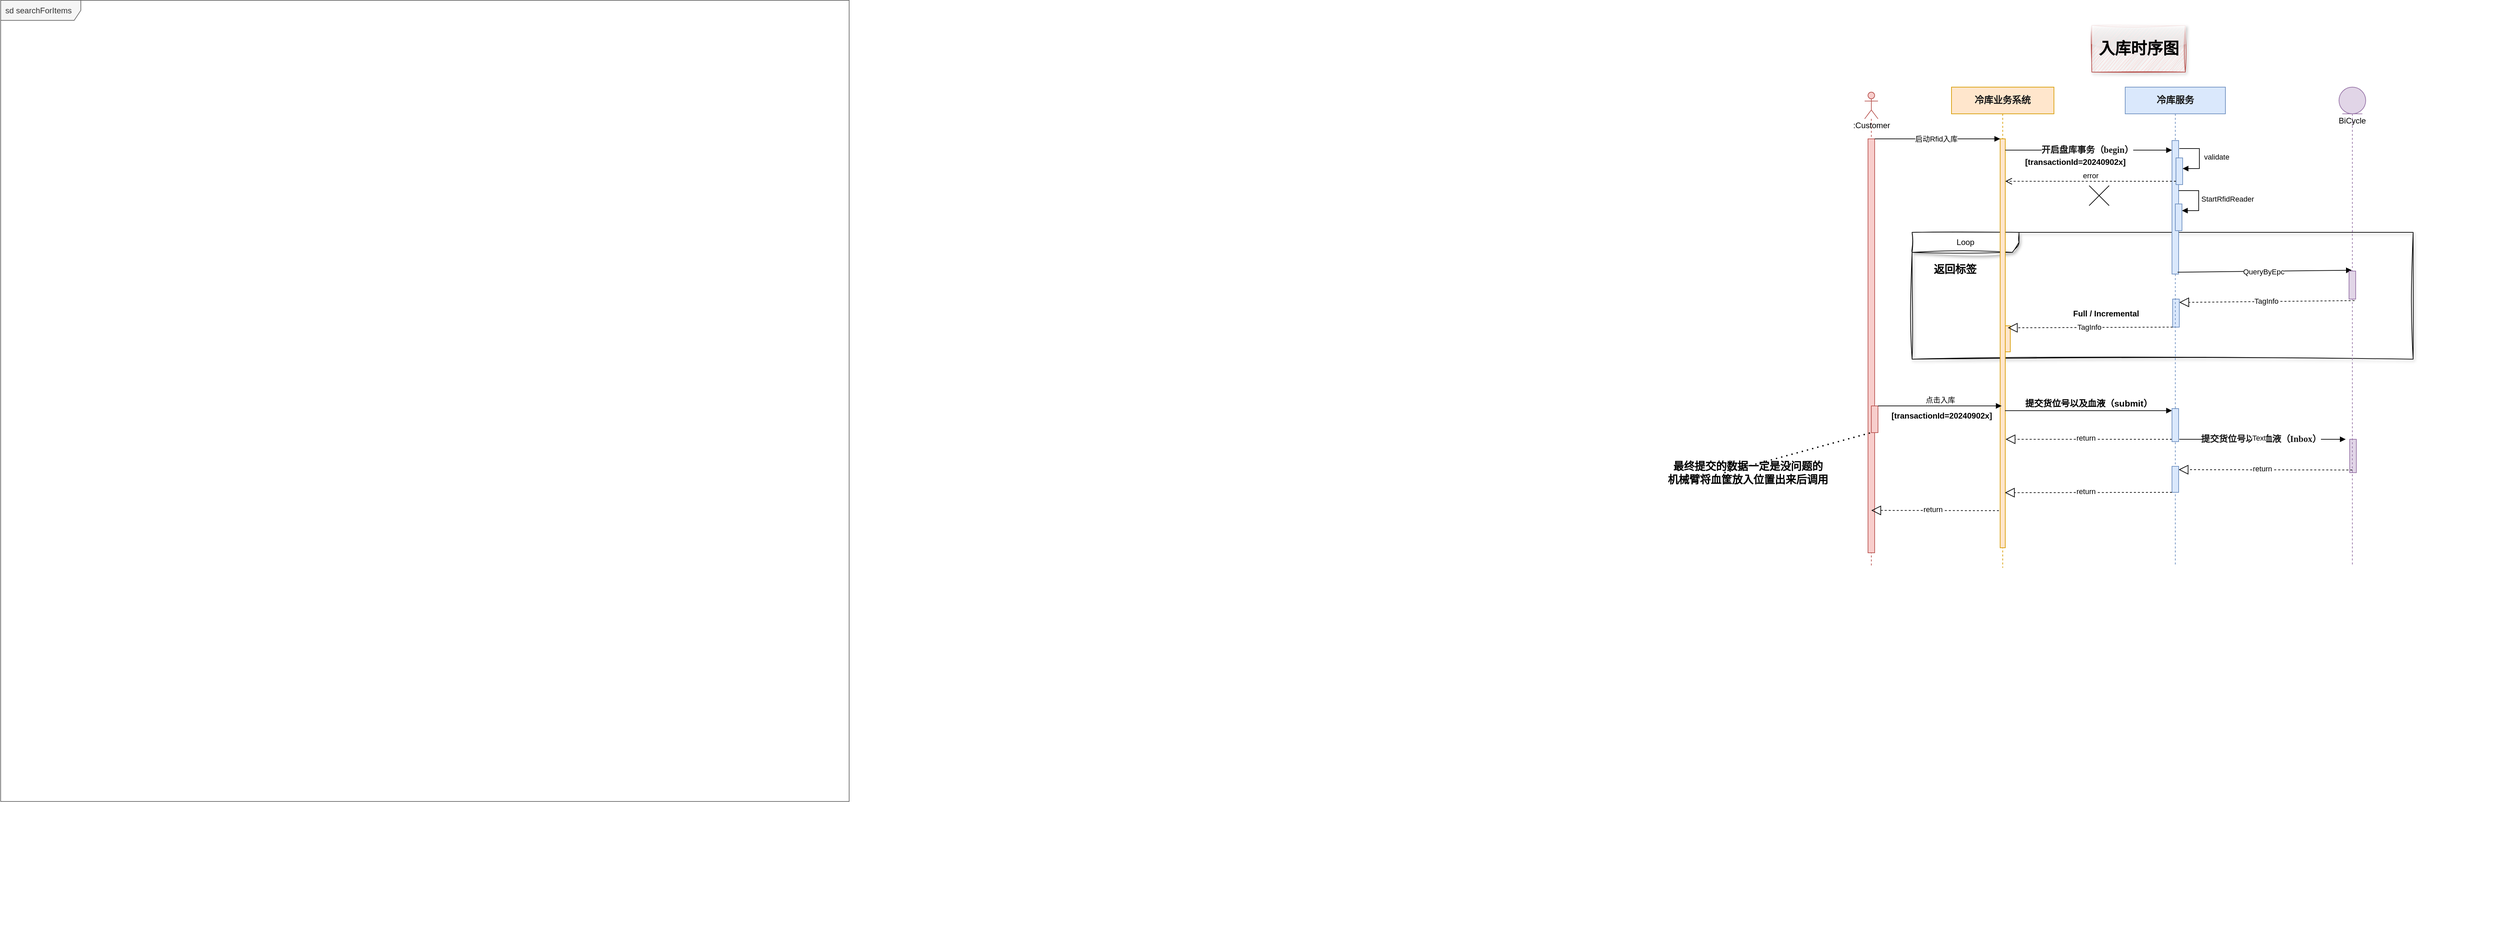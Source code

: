 <mxfile version="24.7.8" pages="2">
  <diagram id="i7KtP-Vs8fw_sYRqWalm" name="入库-提交">
    <mxGraphModel dx="4411" dy="2245" grid="1" gridSize="10" guides="1" tooltips="1" connect="1" arrows="1" fold="1" page="1" pageScale="1" pageWidth="1019" pageHeight="1320" math="0" shadow="0">
      <root>
        <mxCell id="0" />
        <mxCell id="1" parent="0" />
        <mxCell id="JydccJCQ6fTOZagrxZ0v-60" value="Loop" style="shape=umlFrame;whiteSpace=wrap;html=1;pointerEvents=0;recursiveResize=0;container=1;collapsible=0;width=160;shadow=1;sketch=1;curveFitting=1;jiggle=2;" parent="1" vertex="1">
          <mxGeometry x="201" y="290" width="750" height="190" as="geometry" />
        </mxCell>
        <mxCell id="JydccJCQ6fTOZagrxZ0v-61" value="" style="html=1;points=[[0,0,0,0,5],[0,1,0,0,-5],[1,0,0,0,5],[1,1,0,0,-5]];perimeter=orthogonalPerimeter;outlineConnect=0;targetShapes=umlLifeline;portConstraint=eastwest;newEdgeStyle={&quot;curved&quot;:0,&quot;rounded&quot;:0};fillColor=#ffe6cc;strokeColor=#d79b00;" parent="JydccJCQ6fTOZagrxZ0v-60" vertex="1">
          <mxGeometry x="137" y="140" width="10" height="39" as="geometry" />
        </mxCell>
        <mxCell id="JydccJCQ6fTOZagrxZ0v-65" value="" style="html=1;points=[[0,0,0,0,5],[0,1,0,0,-5],[1,0,0,0,5],[1,1,0,0,-5]];perimeter=orthogonalPerimeter;outlineConnect=0;targetShapes=umlLifeline;portConstraint=eastwest;newEdgeStyle={&quot;curved&quot;:0,&quot;rounded&quot;:0};fillColor=#dae8fc;strokeColor=#6c8ebf;" parent="JydccJCQ6fTOZagrxZ0v-60" vertex="1">
          <mxGeometry x="390" y="100" width="10" height="42" as="geometry" />
        </mxCell>
        <mxCell id="HT6MiuLGCi4q6tSzI8XS-2" value="" style="html=1;points=[];perimeter=orthogonalPerimeter;fillColor=#e1d5e7;strokeColor=#9673a6;" vertex="1" parent="JydccJCQ6fTOZagrxZ0v-60">
          <mxGeometry x="655" y="310" width="10" height="50" as="geometry" />
        </mxCell>
        <mxCell id="HT6MiuLGCi4q6tSzI8XS-3" value="" style="html=1;verticalAlign=bottom;endArrow=block;entryX=0;entryY=0.072;rounded=0;entryDx=0;entryDy=0;entryPerimeter=0;" edge="1" parent="JydccJCQ6fTOZagrxZ0v-60">
          <mxGeometry x="1" y="125" relative="1" as="geometry">
            <mxPoint x="400" y="310" as="sourcePoint" />
            <mxPoint x="649" y="310" as="targetPoint" />
            <mxPoint x="125" y="125" as="offset" />
          </mxGeometry>
        </mxCell>
        <mxCell id="HT6MiuLGCi4q6tSzI8XS-4" value="&lt;span style=&quot;color: rgb(25, 25, 25); font-family: &amp;quot;Microsoft YaHei&amp;quot;; font-size: 13.333px;&quot;&gt;&lt;b&gt;提交货位号以及血液（Inbox）&lt;/b&gt;&lt;/span&gt;" style="edgeLabel;html=1;align=center;verticalAlign=middle;resizable=0;points=[];" vertex="1" connectable="0" parent="HT6MiuLGCi4q6tSzI8XS-3">
          <mxGeometry x="-0.022" y="1" relative="1" as="geometry">
            <mxPoint as="offset" />
          </mxGeometry>
        </mxCell>
        <mxCell id="HT6MiuLGCi4q6tSzI8XS-5" value="Text" style="edgeLabel;html=1;align=center;verticalAlign=middle;resizable=0;points=[];" vertex="1" connectable="0" parent="HT6MiuLGCi4q6tSzI8XS-3">
          <mxGeometry x="-0.044" y="2" relative="1" as="geometry">
            <mxPoint as="offset" />
          </mxGeometry>
        </mxCell>
        <mxCell id="HT6MiuLGCi4q6tSzI8XS-7" value="" style="endArrow=block;dashed=1;endFill=0;endSize=12;html=1;rounded=0;entryX=1;entryY=0;entryDx=0;entryDy=5;entryPerimeter=0;" edge="1" parent="JydccJCQ6fTOZagrxZ0v-60" target="HT6MiuLGCi4q6tSzI8XS-6">
          <mxGeometry width="160" relative="1" as="geometry">
            <mxPoint x="659" y="356" as="sourcePoint" />
            <mxPoint x="469" y="352" as="targetPoint" />
          </mxGeometry>
        </mxCell>
        <mxCell id="HT6MiuLGCi4q6tSzI8XS-8" value="Text" style="edgeLabel;html=1;align=center;verticalAlign=middle;resizable=0;points=[];" vertex="1" connectable="0" parent="HT6MiuLGCi4q6tSzI8XS-7">
          <mxGeometry x="0.052" y="-1" relative="1" as="geometry">
            <mxPoint as="offset" />
          </mxGeometry>
        </mxCell>
        <mxCell id="HT6MiuLGCi4q6tSzI8XS-9" value="return" style="edgeLabel;html=1;align=center;verticalAlign=middle;resizable=0;points=[];" vertex="1" connectable="0" parent="HT6MiuLGCi4q6tSzI8XS-7">
          <mxGeometry x="0.037" y="-2" relative="1" as="geometry">
            <mxPoint as="offset" />
          </mxGeometry>
        </mxCell>
        <mxCell id="rYg8_pKWDpieuBRK71my-3" value="&lt;b style=&quot;font-size: 16px;&quot;&gt;返回标签&lt;/b&gt;" style="text;html=1;align=center;verticalAlign=middle;resizable=0;points=[];autosize=1;strokeColor=none;fillColor=none;" vertex="1" parent="JydccJCQ6fTOZagrxZ0v-60">
          <mxGeometry x="19" y="40" width="90" height="30" as="geometry" />
        </mxCell>
        <mxCell id="XppZFFv2hi1EjOijFOD9-2" value=":Customer" style="shape=umlLifeline;participant=umlActor;perimeter=lifelinePerimeter;html=1;container=1;collapsible=0;recursiveResize=0;verticalAlign=top;spacingTop=36;outlineConnect=0;size=40;fillColor=#f8cecc;strokeColor=#b85450;" parent="1" vertex="1">
          <mxGeometry x="130" y="80" width="20" height="710" as="geometry" />
        </mxCell>
        <mxCell id="XppZFFv2hi1EjOijFOD9-3" value="" style="html=1;points=[];perimeter=orthogonalPerimeter;fillColor=#f8cecc;strokeColor=#b85450;" parent="XppZFFv2hi1EjOijFOD9-2" vertex="1">
          <mxGeometry x="5" y="70" width="10" height="620" as="geometry" />
        </mxCell>
        <mxCell id="XppZFFv2hi1EjOijFOD9-11" value="&lt;span style=&quot;font-family:&#39;Microsoft YaHei&#39;; font-size:10.5pt; font-weight:600; color:#191919;&quot;&gt;冷库服务&lt;/span&gt;" style="shape=umlLifeline;perimeter=lifelinePerimeter;whiteSpace=wrap;html=1;container=1;collapsible=0;recursiveResize=0;outlineConnect=0;fillColor=#dae8fc;strokeColor=#6c8ebf;" parent="1" vertex="1">
          <mxGeometry x="520" y="72.5" width="150" height="717.5" as="geometry" />
        </mxCell>
        <mxCell id="XppZFFv2hi1EjOijFOD9-12" value="" style="html=1;points=[];perimeter=orthogonalPerimeter;fillColor=#dae8fc;strokeColor=#6c8ebf;" parent="XppZFFv2hi1EjOijFOD9-11" vertex="1">
          <mxGeometry x="70" y="80" width="10" height="200" as="geometry" />
        </mxCell>
        <mxCell id="JydccJCQ6fTOZagrxZ0v-37" value="" style="group" parent="XppZFFv2hi1EjOijFOD9-11" vertex="1" connectable="0">
          <mxGeometry x="76" y="100" width="35" height="60" as="geometry" />
        </mxCell>
        <mxCell id="JydccJCQ6fTOZagrxZ0v-41" value="" style="group" parent="JydccJCQ6fTOZagrxZ0v-37" vertex="1" connectable="0">
          <mxGeometry y="-8" width="35" height="54" as="geometry" />
        </mxCell>
        <mxCell id="JydccJCQ6fTOZagrxZ0v-35" value="" style="html=1;points=[[0,0,0,0,5],[0,1,0,0,-5],[1,0,0,0,5],[1,1,0,0,-5]];perimeter=orthogonalPerimeter;outlineConnect=0;targetShapes=umlLifeline;portConstraint=eastwest;newEdgeStyle={&quot;curved&quot;:0,&quot;rounded&quot;:0};fillColor=#dae8fc;strokeColor=#6c8ebf;" parent="JydccJCQ6fTOZagrxZ0v-41" vertex="1">
          <mxGeometry y="14" width="10" height="40" as="geometry" />
        </mxCell>
        <mxCell id="JydccJCQ6fTOZagrxZ0v-36" value="&amp;nbsp;&lt;span style=&quot;text-align: center;&quot;&gt;validate&lt;/span&gt;" style="html=1;align=left;spacingLeft=2;endArrow=block;rounded=0;edgeStyle=orthogonalEdgeStyle;curved=0;rounded=0;" parent="JydccJCQ6fTOZagrxZ0v-41" edge="1">
          <mxGeometry relative="1" as="geometry">
            <mxPoint x="5" as="sourcePoint" />
            <Array as="points">
              <mxPoint x="35" y="30" />
            </Array>
            <mxPoint x="10" y="30" as="targetPoint" />
          </mxGeometry>
        </mxCell>
        <mxCell id="JydccJCQ6fTOZagrxZ0v-40" value="" style="group" parent="XppZFFv2hi1EjOijFOD9-11" vertex="1" connectable="0">
          <mxGeometry x="75" y="155" width="35" height="60" as="geometry" />
        </mxCell>
        <mxCell id="JydccJCQ6fTOZagrxZ0v-38" value="" style="html=1;points=[[0,0,0,0,5],[0,1,0,0,-5],[1,0,0,0,5],[1,1,0,0,-5]];perimeter=orthogonalPerimeter;outlineConnect=0;targetShapes=umlLifeline;portConstraint=eastwest;newEdgeStyle={&quot;curved&quot;:0,&quot;rounded&quot;:0};fillColor=#dae8fc;strokeColor=#6c8ebf;" parent="JydccJCQ6fTOZagrxZ0v-40" vertex="1">
          <mxGeometry y="20" width="10" height="40" as="geometry" />
        </mxCell>
        <mxCell id="JydccJCQ6fTOZagrxZ0v-39" value="StartRfidReader" style="html=1;align=left;spacingLeft=2;endArrow=block;rounded=0;edgeStyle=orthogonalEdgeStyle;curved=0;rounded=0;" parent="JydccJCQ6fTOZagrxZ0v-40" target="JydccJCQ6fTOZagrxZ0v-38" edge="1">
          <mxGeometry relative="1" as="geometry">
            <mxPoint x="5" as="sourcePoint" />
            <Array as="points">
              <mxPoint x="35" y="30" />
            </Array>
          </mxGeometry>
        </mxCell>
        <mxCell id="XppZFFv2hi1EjOijFOD9-13" value="BiCycle" style="shape=umlLifeline;participant=umlEntity;perimeter=lifelinePerimeter;whiteSpace=wrap;html=1;container=1;collapsible=0;recursiveResize=0;verticalAlign=top;spacingTop=36;outlineConnect=0;fillColor=#e1d5e7;strokeColor=#9673a6;" parent="1" vertex="1">
          <mxGeometry x="840" y="72.5" width="40" height="717.5" as="geometry" />
        </mxCell>
        <mxCell id="JydccJCQ6fTOZagrxZ0v-52" value="" style="group" parent="1" vertex="1" connectable="0">
          <mxGeometry x="260" y="72.5" width="820" height="1290" as="geometry" />
        </mxCell>
        <mxCell id="XppZFFv2hi1EjOijFOD9-4" value="&lt;span style=&quot;font-family:&#39;Microsoft YaHei&#39;; font-size:10.5pt; font-weight:600; color:#191919;&quot;&gt;冷库业务系统&lt;/span&gt;" style="shape=umlLifeline;perimeter=lifelinePerimeter;whiteSpace=wrap;html=1;container=1;collapsible=0;recursiveResize=0;outlineConnect=0;fillColor=#ffe6cc;strokeColor=#d79b00;" parent="JydccJCQ6fTOZagrxZ0v-52" vertex="1">
          <mxGeometry width="153.33" height="720" as="geometry" />
        </mxCell>
        <mxCell id="XppZFFv2hi1EjOijFOD9-5" value="" style="html=1;points=[];perimeter=orthogonalPerimeter;fillColor=#ffe6cc;strokeColor=#d79b00;" parent="XppZFFv2hi1EjOijFOD9-4" vertex="1">
          <mxGeometry x="72.83" y="77.5" width="7.67" height="612.5" as="geometry" />
        </mxCell>
        <mxCell id="XppZFFv2hi1EjOijFOD9-10" value="" style="html=1;verticalAlign=bottom;endArrow=block;entryX=0;entryY=0;rounded=0;" parent="JydccJCQ6fTOZagrxZ0v-52" source="XppZFFv2hi1EjOijFOD9-3" target="XppZFFv2hi1EjOijFOD9-5" edge="1">
          <mxGeometry x="1" y="125" relative="1" as="geometry">
            <mxPoint x="-11.5" y="97.5" as="sourcePoint" />
            <mxPoint x="125" y="125" as="offset" />
          </mxGeometry>
        </mxCell>
        <mxCell id="JydccJCQ6fTOZagrxZ0v-8" value="启动Rfid入库" style="edgeLabel;html=1;align=center;verticalAlign=middle;resizable=0;points=[];" parent="XppZFFv2hi1EjOijFOD9-10" vertex="1" connectable="0">
          <mxGeometry x="-0.02" relative="1" as="geometry">
            <mxPoint as="offset" />
          </mxGeometry>
        </mxCell>
        <mxCell id="XppZFFv2hi1EjOijFOD9-22" value="&lt;b&gt;[transactionId=20240902x]&lt;/b&gt;" style="text;html=1;align=center;verticalAlign=middle;resizable=0;points=[];autosize=1;strokeColor=none;fillColor=none;" parent="JydccJCQ6fTOZagrxZ0v-52" vertex="1">
          <mxGeometry x="99.667" y="97.5" width="170" height="30" as="geometry" />
        </mxCell>
        <mxCell id="JydccJCQ6fTOZagrxZ0v-72" value="" style="endArrow=block;dashed=1;endFill=0;endSize=12;html=1;rounded=0;" parent="JydccJCQ6fTOZagrxZ0v-52" source="JydccJCQ6fTOZagrxZ0v-65" edge="1">
          <mxGeometry width="160" relative="1" as="geometry">
            <mxPoint x="242.65" y="357.5" as="sourcePoint" />
            <mxPoint x="84.333" y="360.5" as="targetPoint" />
          </mxGeometry>
        </mxCell>
        <mxCell id="JydccJCQ6fTOZagrxZ0v-73" value="Text" style="edgeLabel;html=1;align=center;verticalAlign=middle;resizable=0;points=[];" parent="JydccJCQ6fTOZagrxZ0v-72" vertex="1" connectable="0">
          <mxGeometry x="0.013" y="1" relative="1" as="geometry">
            <mxPoint as="offset" />
          </mxGeometry>
        </mxCell>
        <mxCell id="JydccJCQ6fTOZagrxZ0v-74" value="TagInfo" style="edgeLabel;html=1;align=center;verticalAlign=middle;resizable=0;points=[];" parent="JydccJCQ6fTOZagrxZ0v-72" vertex="1" connectable="0">
          <mxGeometry x="0.013" y="-1" relative="1" as="geometry">
            <mxPoint as="offset" />
          </mxGeometry>
        </mxCell>
        <mxCell id="JydccJCQ6fTOZagrxZ0v-99" value="" style="html=1;points=[[0,0,0,0,5],[0,1,0,0,-5],[1,0,0,0,5],[1,1,0,0,-5]];perimeter=orthogonalPerimeter;outlineConnect=0;targetShapes=umlLifeline;portConstraint=eastwest;newEdgeStyle={&quot;curved&quot;:0,&quot;rounded&quot;:0};fillColor=#f8cecc;strokeColor=#b85450;" parent="JydccJCQ6fTOZagrxZ0v-52" vertex="1">
          <mxGeometry x="-120" y="477.5" width="10" height="40" as="geometry" />
        </mxCell>
        <mxCell id="JydccJCQ6fTOZagrxZ0v-105" value="" style="endArrow=block;dashed=1;endFill=0;endSize=12;html=1;rounded=0;entryX=1;entryY=0.619;entryDx=0;entryDy=0;entryPerimeter=0;" parent="JydccJCQ6fTOZagrxZ0v-52" edge="1">
          <mxGeometry width="160" relative="1" as="geometry">
            <mxPoint x="330" y="527.5" as="sourcePoint" />
            <mxPoint x="81" y="527.5" as="targetPoint" />
          </mxGeometry>
        </mxCell>
        <mxCell id="JydccJCQ6fTOZagrxZ0v-106" value="Text" style="edgeLabel;html=1;align=center;verticalAlign=middle;resizable=0;points=[];" parent="JydccJCQ6fTOZagrxZ0v-105" vertex="1" connectable="0">
          <mxGeometry x="0.052" y="-1" relative="1" as="geometry">
            <mxPoint as="offset" />
          </mxGeometry>
        </mxCell>
        <mxCell id="JydccJCQ6fTOZagrxZ0v-107" value="return" style="edgeLabel;html=1;align=center;verticalAlign=middle;resizable=0;points=[];" parent="JydccJCQ6fTOZagrxZ0v-105" vertex="1" connectable="0">
          <mxGeometry x="0.037" y="-2" relative="1" as="geometry">
            <mxPoint as="offset" />
          </mxGeometry>
        </mxCell>
        <mxCell id="JydccJCQ6fTOZagrxZ0v-100" value="点击入库" style="html=1;verticalAlign=bottom;endArrow=block;curved=0;rounded=0;entryX=0.333;entryY=0.551;entryDx=0;entryDy=0;entryPerimeter=0;" parent="JydccJCQ6fTOZagrxZ0v-52" edge="1">
          <mxGeometry width="80" relative="1" as="geometry">
            <mxPoint x="-110" y="477.5" as="sourcePoint" />
            <mxPoint x="75" y="477.5" as="targetPoint" />
          </mxGeometry>
        </mxCell>
        <mxCell id="JydccJCQ6fTOZagrxZ0v-104" value="&lt;b&gt;&lt;font style=&quot;font-size: 13.333px;&quot;&gt;提交货位号以及血液（submit）&lt;/font&gt;&lt;/b&gt;" style="html=1;verticalAlign=bottom;endArrow=block;curved=0;rounded=0;" parent="JydccJCQ6fTOZagrxZ0v-52" target="JydccJCQ6fTOZagrxZ0v-102" edge="1">
          <mxGeometry width="80" relative="1" as="geometry">
            <mxPoint x="80" y="484.58" as="sourcePoint" />
            <mxPoint x="265" y="484.58" as="targetPoint" />
          </mxGeometry>
        </mxCell>
        <mxCell id="JydccJCQ6fTOZagrxZ0v-102" value="" style="html=1;points=[[0,0,0,0,5],[0,1,0,0,-5],[1,0,0,0,5],[1,1,0,0,-5]];perimeter=orthogonalPerimeter;outlineConnect=0;targetShapes=umlLifeline;portConstraint=eastwest;newEdgeStyle={&quot;curved&quot;:0,&quot;rounded&quot;:0};fillColor=#dae8fc;strokeColor=#6c8ebf;" parent="JydccJCQ6fTOZagrxZ0v-52" vertex="1">
          <mxGeometry x="330" y="481.5" width="10" height="49.5" as="geometry" />
        </mxCell>
        <mxCell id="HT6MiuLGCi4q6tSzI8XS-6" value="" style="html=1;points=[[0,0,0,0,5],[0,1,0,0,-5],[1,0,0,0,5],[1,1,0,0,-5]];perimeter=orthogonalPerimeter;outlineConnect=0;targetShapes=umlLifeline;portConstraint=eastwest;newEdgeStyle={&quot;curved&quot;:0,&quot;rounded&quot;:0};fillColor=#dae8fc;strokeColor=#6c8ebf;" vertex="1" parent="JydccJCQ6fTOZagrxZ0v-52">
          <mxGeometry x="330" y="568" width="10" height="39" as="geometry" />
        </mxCell>
        <mxCell id="HT6MiuLGCi4q6tSzI8XS-10" value="" style="endArrow=block;dashed=1;endFill=0;endSize=12;html=1;rounded=0;" edge="1" parent="JydccJCQ6fTOZagrxZ0v-52">
          <mxGeometry width="160" relative="1" as="geometry">
            <mxPoint x="330" y="607" as="sourcePoint" />
            <mxPoint x="80" y="607.5" as="targetPoint" />
          </mxGeometry>
        </mxCell>
        <mxCell id="HT6MiuLGCi4q6tSzI8XS-11" value="Text" style="edgeLabel;html=1;align=center;verticalAlign=middle;resizable=0;points=[];" vertex="1" connectable="0" parent="HT6MiuLGCi4q6tSzI8XS-10">
          <mxGeometry x="0.052" y="-1" relative="1" as="geometry">
            <mxPoint as="offset" />
          </mxGeometry>
        </mxCell>
        <mxCell id="HT6MiuLGCi4q6tSzI8XS-12" value="return" style="edgeLabel;html=1;align=center;verticalAlign=middle;resizable=0;points=[];" vertex="1" connectable="0" parent="HT6MiuLGCi4q6tSzI8XS-10">
          <mxGeometry x="0.037" y="-2" relative="1" as="geometry">
            <mxPoint as="offset" />
          </mxGeometry>
        </mxCell>
        <mxCell id="JydccJCQ6fTOZagrxZ0v-115" value="&lt;h1&gt;&lt;b&gt;入库时序图&lt;/b&gt;&lt;/h1&gt;" style="text;html=1;align=center;verticalAlign=middle;resizable=0;points=[];autosize=1;fillColor=#f8cecc;strokeColor=#b85450;gradientColor=none;rounded=0;glass=1;sketch=1;curveFitting=1;jiggle=2;shadow=1;" parent="JydccJCQ6fTOZagrxZ0v-52" vertex="1">
          <mxGeometry x="210" y="-92.5" width="140" height="70" as="geometry" />
        </mxCell>
        <mxCell id="ppZE_xoksTWEemSVoQRX-1" value="&lt;b&gt;[transactionId=20240902x]&lt;/b&gt;" style="text;html=1;align=center;verticalAlign=middle;resizable=0;points=[];autosize=1;strokeColor=none;fillColor=none;" vertex="1" parent="JydccJCQ6fTOZagrxZ0v-52">
          <mxGeometry x="-100.003" y="477.5" width="170" height="30" as="geometry" />
        </mxCell>
        <mxCell id="JydccJCQ6fTOZagrxZ0v-57" value="" style="shape=umlDestroy;html=1;" parent="1" vertex="1">
          <mxGeometry x="466" y="220" width="30" height="30" as="geometry" />
        </mxCell>
        <mxCell id="JydccJCQ6fTOZagrxZ0v-12" value="" style="html=1;verticalAlign=bottom;endArrow=block;entryX=0;entryY=0.072;rounded=0;entryDx=0;entryDy=0;entryPerimeter=0;" parent="1" source="XppZFFv2hi1EjOijFOD9-5" target="XppZFFv2hi1EjOijFOD9-12" edge="1">
          <mxGeometry x="1" y="125" relative="1" as="geometry">
            <mxPoint x="320" y="180" as="sourcePoint" />
            <mxPoint x="490" y="180" as="targetPoint" />
            <mxPoint x="125" y="125" as="offset" />
          </mxGeometry>
        </mxCell>
        <mxCell id="JydccJCQ6fTOZagrxZ0v-42" value="&lt;span style=&quot;color: rgb(25, 25, 25); font-family: &amp;quot;Microsoft YaHei&amp;quot;; font-size: 13.333px;&quot;&gt;&lt;b&gt;开启盘库事务（begin）&lt;/b&gt;&lt;/span&gt;" style="edgeLabel;html=1;align=center;verticalAlign=middle;resizable=0;points=[];" parent="JydccJCQ6fTOZagrxZ0v-12" vertex="1" connectable="0">
          <mxGeometry x="-0.022" y="1" relative="1" as="geometry">
            <mxPoint as="offset" />
          </mxGeometry>
        </mxCell>
        <mxCell id="JydccJCQ6fTOZagrxZ0v-32" value="error" style="html=1;verticalAlign=bottom;endArrow=open;dashed=1;endSize=8;curved=0;rounded=0;exitX=0;exitY=1;exitDx=0;exitDy=-5;exitPerimeter=0;" parent="1" source="JydccJCQ6fTOZagrxZ0v-35" target="XppZFFv2hi1EjOijFOD9-5" edge="1">
          <mxGeometry relative="1" as="geometry">
            <mxPoint x="550.0" y="229.998" as="sourcePoint" />
            <mxPoint x="320" y="216" as="targetPoint" />
          </mxGeometry>
        </mxCell>
        <mxCell id="JydccJCQ6fTOZagrxZ0v-63" value="" style="html=1;verticalAlign=bottom;endArrow=block;entryX=0.417;entryY=-0.029;rounded=0;exitX=0.833;exitY=0.986;exitDx=0;exitDy=0;exitPerimeter=0;entryDx=0;entryDy=0;entryPerimeter=0;" parent="1" source="XppZFFv2hi1EjOijFOD9-12" target="XppZFFv2hi1EjOijFOD9-14" edge="1">
          <mxGeometry x="1" y="125" relative="1" as="geometry">
            <mxPoint x="620" y="350" as="sourcePoint" />
            <mxPoint x="830" y="350" as="targetPoint" />
            <mxPoint x="125" y="125" as="offset" />
          </mxGeometry>
        </mxCell>
        <mxCell id="JydccJCQ6fTOZagrxZ0v-64" value="QueryByEpc" style="edgeLabel;html=1;align=center;verticalAlign=middle;resizable=0;points=[];" parent="JydccJCQ6fTOZagrxZ0v-63" vertex="1" connectable="0">
          <mxGeometry x="-0.02" relative="1" as="geometry">
            <mxPoint as="offset" />
          </mxGeometry>
        </mxCell>
        <mxCell id="JydccJCQ6fTOZagrxZ0v-75" value="Full /&amp;nbsp;Incremental" style="text;html=1;align=center;verticalAlign=middle;resizable=0;points=[];autosize=1;strokeColor=none;fillColor=none;fontStyle=1" parent="1" vertex="1">
          <mxGeometry x="431" y="397" width="120" height="30" as="geometry" />
        </mxCell>
        <mxCell id="XppZFFv2hi1EjOijFOD9-14" value="" style="html=1;points=[];perimeter=orthogonalPerimeter;fillColor=#e1d5e7;strokeColor=#9673a6;" parent="1" vertex="1">
          <mxGeometry x="855" y="348" width="10" height="42" as="geometry" />
        </mxCell>
        <mxCell id="JydccJCQ6fTOZagrxZ0v-68" value="" style="endArrow=block;dashed=1;endFill=0;endSize=12;html=1;rounded=0;exitX=0.833;exitY=1.054;exitDx=0;exitDy=0;exitPerimeter=0;entryX=1;entryY=0;entryDx=0;entryDy=5;entryPerimeter=0;" parent="1" source="XppZFFv2hi1EjOijFOD9-14" target="JydccJCQ6fTOZagrxZ0v-65" edge="1">
          <mxGeometry width="160" relative="1" as="geometry">
            <mxPoint x="651" y="410" as="sourcePoint" />
            <mxPoint x="811" y="410" as="targetPoint" />
          </mxGeometry>
        </mxCell>
        <mxCell id="JydccJCQ6fTOZagrxZ0v-69" value="Text" style="edgeLabel;html=1;align=center;verticalAlign=middle;resizable=0;points=[];" parent="JydccJCQ6fTOZagrxZ0v-68" vertex="1" connectable="0">
          <mxGeometry x="0.013" y="1" relative="1" as="geometry">
            <mxPoint as="offset" />
          </mxGeometry>
        </mxCell>
        <mxCell id="JydccJCQ6fTOZagrxZ0v-71" value="TagInfo" style="edgeLabel;html=1;align=center;verticalAlign=middle;resizable=0;points=[];" parent="JydccJCQ6fTOZagrxZ0v-68" vertex="1" connectable="0">
          <mxGeometry x="0.013" y="-1" relative="1" as="geometry">
            <mxPoint as="offset" />
          </mxGeometry>
        </mxCell>
        <mxCell id="JydccJCQ6fTOZagrxZ0v-112" value="" style="endArrow=block;dashed=1;endFill=0;endSize=12;html=1;rounded=0;exitX=-0.239;exitY=0.629;exitDx=0;exitDy=0;exitPerimeter=0;" parent="1" edge="1">
          <mxGeometry width="160" relative="1" as="geometry">
            <mxPoint x="330.997" y="706.932" as="sourcePoint" />
            <mxPoint x="140" y="706.5" as="targetPoint" />
          </mxGeometry>
        </mxCell>
        <mxCell id="JydccJCQ6fTOZagrxZ0v-113" value="Text" style="edgeLabel;html=1;align=center;verticalAlign=middle;resizable=0;points=[];" parent="JydccJCQ6fTOZagrxZ0v-112" vertex="1" connectable="0">
          <mxGeometry x="0.052" y="-1" relative="1" as="geometry">
            <mxPoint as="offset" />
          </mxGeometry>
        </mxCell>
        <mxCell id="JydccJCQ6fTOZagrxZ0v-114" value="return" style="edgeLabel;html=1;align=center;verticalAlign=middle;resizable=0;points=[];" parent="JydccJCQ6fTOZagrxZ0v-112" vertex="1" connectable="0">
          <mxGeometry x="0.037" y="-2" relative="1" as="geometry">
            <mxPoint as="offset" />
          </mxGeometry>
        </mxCell>
        <mxCell id="rYg8_pKWDpieuBRK71my-6" value="" style="endArrow=none;dashed=1;html=1;dashPattern=1 3;strokeWidth=2;rounded=0;" edge="1" parent="1" target="JydccJCQ6fTOZagrxZ0v-99">
          <mxGeometry width="50" height="50" relative="1" as="geometry">
            <mxPoint x="-80" y="650" as="sourcePoint" />
            <mxPoint x="-30" y="600" as="targetPoint" />
          </mxGeometry>
        </mxCell>
        <mxCell id="rYg8_pKWDpieuBRK71my-7" value="&lt;span style=&quot;font-size: 16px;&quot;&gt;&lt;b&gt;最终提交的数据一定是没问题的&lt;br&gt;机械臂将血筐放入位置出来后调用&lt;/b&gt;&lt;/span&gt;" style="text;html=1;align=center;verticalAlign=middle;resizable=0;points=[];autosize=1;strokeColor=none;fillColor=none;" vertex="1" parent="1">
          <mxGeometry x="-175" y="625" width="260" height="50" as="geometry" />
        </mxCell>
        <mxCell id="XppZFFv2hi1EjOijFOD9-25" value="sd searchForItems" style="shape=umlFrame;whiteSpace=wrap;html=1;width=120;height=30;boundedLbl=1;verticalAlign=middle;align=left;spacingLeft=5;fillColor=#f5f5f5;fontColor=#333333;strokeColor=#666666;" parent="1" vertex="1">
          <mxGeometry x="-2660" y="-57.5" width="1270" height="1200" as="geometry" />
        </mxCell>
      </root>
    </mxGraphModel>
  </diagram>
  <diagram id="bzOw4yuVbTgT4_CGPan6" name="入库-重新扫描">
    <mxGraphModel dx="3835" dy="2094" grid="1" gridSize="10" guides="1" tooltips="1" connect="1" arrows="1" fold="1" page="1" pageScale="1" pageWidth="827" pageHeight="1169" math="0" shadow="0">
      <root>
        <mxCell id="0" />
        <mxCell id="1" parent="0" />
        <mxCell id="F7vfhrbOquVaVjIP4Q21-1" value="Loop" style="shape=umlFrame;whiteSpace=wrap;html=1;pointerEvents=0;recursiveResize=0;container=1;collapsible=0;width=160;shadow=1;sketch=1;curveFitting=1;jiggle=2;" vertex="1" parent="1">
          <mxGeometry x="201" y="290" width="750" height="200" as="geometry" />
        </mxCell>
        <mxCell id="F7vfhrbOquVaVjIP4Q21-2" value="" style="html=1;points=[[0,0,0,0,5],[0,1,0,0,-5],[1,0,0,0,5],[1,1,0,0,-5]];perimeter=orthogonalPerimeter;outlineConnect=0;targetShapes=umlLifeline;portConstraint=eastwest;newEdgeStyle={&quot;curved&quot;:0,&quot;rounded&quot;:0};fillColor=#ffe6cc;strokeColor=#d79b00;" vertex="1" parent="F7vfhrbOquVaVjIP4Q21-1">
          <mxGeometry x="137" y="140" width="10" height="39" as="geometry" />
        </mxCell>
        <mxCell id="F7vfhrbOquVaVjIP4Q21-3" value="" style="html=1;points=[[0,0,0,0,5],[0,1,0,0,-5],[1,0,0,0,5],[1,1,0,0,-5]];perimeter=orthogonalPerimeter;outlineConnect=0;targetShapes=umlLifeline;portConstraint=eastwest;newEdgeStyle={&quot;curved&quot;:0,&quot;rounded&quot;:0};fillColor=#dae8fc;strokeColor=#6c8ebf;" vertex="1" parent="F7vfhrbOquVaVjIP4Q21-1">
          <mxGeometry x="390" y="100" width="10" height="42" as="geometry" />
        </mxCell>
        <mxCell id="F7vfhrbOquVaVjIP4Q21-24" value="&lt;b style=&quot;font-size: 16px;&quot;&gt;返回标签&lt;/b&gt;" style="text;html=1;align=center;verticalAlign=middle;resizable=0;points=[];autosize=1;strokeColor=none;fillColor=none;" vertex="1" parent="F7vfhrbOquVaVjIP4Q21-1">
          <mxGeometry x="19" y="40" width="90" height="30" as="geometry" />
        </mxCell>
        <mxCell id="F7vfhrbOquVaVjIP4Q21-27" value=":Customer" style="shape=umlLifeline;participant=umlActor;perimeter=lifelinePerimeter;html=1;container=1;collapsible=0;recursiveResize=0;verticalAlign=top;spacingTop=36;outlineConnect=0;size=40;fillColor=#f8cecc;strokeColor=#b85450;" vertex="1" parent="1">
          <mxGeometry x="130" y="80" width="20" height="640" as="geometry" />
        </mxCell>
        <mxCell id="F7vfhrbOquVaVjIP4Q21-28" value="" style="html=1;points=[];perimeter=orthogonalPerimeter;fillColor=#f8cecc;strokeColor=#b85450;" vertex="1" parent="F7vfhrbOquVaVjIP4Q21-27">
          <mxGeometry x="5" y="70" width="10" height="550" as="geometry" />
        </mxCell>
        <mxCell id="F7vfhrbOquVaVjIP4Q21-29" value="" style="endArrow=block;endFill=1;html=1;edgeStyle=orthogonalEdgeStyle;align=left;verticalAlign=top;rounded=0;entryX=-0.067;entryY=0.008;entryDx=0;entryDy=0;entryPerimeter=0;" edge="1" parent="F7vfhrbOquVaVjIP4Q21-27" target="F7vfhrbOquVaVjIP4Q21-28">
          <mxGeometry x="-1" relative="1" as="geometry">
            <mxPoint x="4" y="590" as="sourcePoint" />
            <mxPoint x="-210" y="100" as="targetPoint" />
            <Array as="points">
              <mxPoint x="4" y="580" />
              <mxPoint x="-80" y="580" />
              <mxPoint x="-80" y="80" />
              <mxPoint x="4" y="80" />
            </Array>
          </mxGeometry>
        </mxCell>
        <mxCell id="F7vfhrbOquVaVjIP4Q21-30" value="重新开始" style="edgeLabel;html=1;align=center;verticalAlign=middle;resizable=0;points=[];" vertex="1" connectable="0" parent="F7vfhrbOquVaVjIP4Q21-29">
          <mxGeometry x="0.051" y="2" relative="1" as="geometry">
            <mxPoint as="offset" />
          </mxGeometry>
        </mxCell>
        <mxCell id="F7vfhrbOquVaVjIP4Q21-31" value="&lt;span style=&quot;font-family:&#39;Microsoft YaHei&#39;; font-size:10.5pt; font-weight:600; color:#191919;&quot;&gt;冷库服务&lt;/span&gt;" style="shape=umlLifeline;perimeter=lifelinePerimeter;whiteSpace=wrap;html=1;container=1;collapsible=0;recursiveResize=0;outlineConnect=0;fillColor=#dae8fc;strokeColor=#6c8ebf;" vertex="1" parent="1">
          <mxGeometry x="520" y="72.5" width="150" height="637.5" as="geometry" />
        </mxCell>
        <mxCell id="F7vfhrbOquVaVjIP4Q21-32" value="" style="html=1;points=[];perimeter=orthogonalPerimeter;fillColor=#dae8fc;strokeColor=#6c8ebf;" vertex="1" parent="F7vfhrbOquVaVjIP4Q21-31">
          <mxGeometry x="70" y="80" width="10" height="200" as="geometry" />
        </mxCell>
        <mxCell id="F7vfhrbOquVaVjIP4Q21-33" value="" style="group" vertex="1" connectable="0" parent="F7vfhrbOquVaVjIP4Q21-31">
          <mxGeometry x="76" y="100" width="35" height="60" as="geometry" />
        </mxCell>
        <mxCell id="F7vfhrbOquVaVjIP4Q21-34" value="" style="group" vertex="1" connectable="0" parent="F7vfhrbOquVaVjIP4Q21-33">
          <mxGeometry y="-8" width="35" height="54" as="geometry" />
        </mxCell>
        <mxCell id="F7vfhrbOquVaVjIP4Q21-35" value="" style="html=1;points=[[0,0,0,0,5],[0,1,0,0,-5],[1,0,0,0,5],[1,1,0,0,-5]];perimeter=orthogonalPerimeter;outlineConnect=0;targetShapes=umlLifeline;portConstraint=eastwest;newEdgeStyle={&quot;curved&quot;:0,&quot;rounded&quot;:0};fillColor=#dae8fc;strokeColor=#6c8ebf;" vertex="1" parent="F7vfhrbOquVaVjIP4Q21-34">
          <mxGeometry y="14" width="10" height="40" as="geometry" />
        </mxCell>
        <mxCell id="F7vfhrbOquVaVjIP4Q21-36" value="&amp;nbsp;&lt;span style=&quot;text-align: center;&quot;&gt;validate&lt;/span&gt;" style="html=1;align=left;spacingLeft=2;endArrow=block;rounded=0;edgeStyle=orthogonalEdgeStyle;curved=0;rounded=0;" edge="1" parent="F7vfhrbOquVaVjIP4Q21-34">
          <mxGeometry relative="1" as="geometry">
            <mxPoint x="5" as="sourcePoint" />
            <Array as="points">
              <mxPoint x="35" y="30" />
            </Array>
            <mxPoint x="10" y="30" as="targetPoint" />
          </mxGeometry>
        </mxCell>
        <mxCell id="F7vfhrbOquVaVjIP4Q21-37" value="" style="group" vertex="1" connectable="0" parent="F7vfhrbOquVaVjIP4Q21-31">
          <mxGeometry x="75" y="155" width="35" height="60" as="geometry" />
        </mxCell>
        <mxCell id="F7vfhrbOquVaVjIP4Q21-38" value="" style="html=1;points=[[0,0,0,0,5],[0,1,0,0,-5],[1,0,0,0,5],[1,1,0,0,-5]];perimeter=orthogonalPerimeter;outlineConnect=0;targetShapes=umlLifeline;portConstraint=eastwest;newEdgeStyle={&quot;curved&quot;:0,&quot;rounded&quot;:0};fillColor=#dae8fc;strokeColor=#6c8ebf;" vertex="1" parent="F7vfhrbOquVaVjIP4Q21-37">
          <mxGeometry y="20" width="10" height="40" as="geometry" />
        </mxCell>
        <mxCell id="F7vfhrbOquVaVjIP4Q21-39" value="StartRfidReader" style="html=1;align=left;spacingLeft=2;endArrow=block;rounded=0;edgeStyle=orthogonalEdgeStyle;curved=0;rounded=0;" edge="1" parent="F7vfhrbOquVaVjIP4Q21-37" target="F7vfhrbOquVaVjIP4Q21-38">
          <mxGeometry relative="1" as="geometry">
            <mxPoint x="5" as="sourcePoint" />
            <Array as="points">
              <mxPoint x="35" y="30" />
            </Array>
          </mxGeometry>
        </mxCell>
        <mxCell id="F7vfhrbOquVaVjIP4Q21-40" value="BiCycle" style="shape=umlLifeline;participant=umlEntity;perimeter=lifelinePerimeter;whiteSpace=wrap;html=1;container=1;collapsible=0;recursiveResize=0;verticalAlign=top;spacingTop=36;outlineConnect=0;fillColor=#e1d5e7;strokeColor=#9673a6;" vertex="1" parent="1">
          <mxGeometry x="808" y="40" width="40" height="630" as="geometry" />
        </mxCell>
        <mxCell id="F7vfhrbOquVaVjIP4Q21-41" value="" style="group" vertex="1" connectable="0" parent="1">
          <mxGeometry x="260" y="70" width="820" height="1292.5" as="geometry" />
        </mxCell>
        <mxCell id="F7vfhrbOquVaVjIP4Q21-42" value="&lt;span style=&quot;font-family:&#39;Microsoft YaHei&#39;; font-size:10.5pt; font-weight:600; color:#191919;&quot;&gt;冷库业务系统&lt;/span&gt;" style="shape=umlLifeline;perimeter=lifelinePerimeter;whiteSpace=wrap;html=1;container=1;collapsible=0;recursiveResize=0;outlineConnect=0;fillColor=#ffe6cc;strokeColor=#d79b00;" vertex="1" parent="F7vfhrbOquVaVjIP4Q21-41">
          <mxGeometry width="153.33" height="650" as="geometry" />
        </mxCell>
        <mxCell id="F7vfhrbOquVaVjIP4Q21-43" value="" style="html=1;points=[];perimeter=orthogonalPerimeter;fillColor=#ffe6cc;strokeColor=#d79b00;" vertex="1" parent="F7vfhrbOquVaVjIP4Q21-42">
          <mxGeometry x="72.83" y="77.65" width="7.67" height="552.35" as="geometry" />
        </mxCell>
        <mxCell id="F7vfhrbOquVaVjIP4Q21-44" value="&lt;b&gt;[transactionId=20240902x]&lt;/b&gt;" style="text;html=1;align=center;verticalAlign=middle;resizable=0;points=[];autosize=1;strokeColor=none;fillColor=none;" vertex="1" parent="F7vfhrbOquVaVjIP4Q21-41">
          <mxGeometry x="99.667" y="97.689" width="170" height="30" as="geometry" />
        </mxCell>
        <mxCell id="F7vfhrbOquVaVjIP4Q21-45" value="" style="endArrow=block;dashed=1;endFill=0;endSize=12;html=1;rounded=0;" edge="1" parent="F7vfhrbOquVaVjIP4Q21-41" source="F7vfhrbOquVaVjIP4Q21-3">
          <mxGeometry width="160" relative="1" as="geometry">
            <mxPoint x="242.65" y="358.193" as="sourcePoint" />
            <mxPoint x="84.333" y="361.199" as="targetPoint" />
          </mxGeometry>
        </mxCell>
        <mxCell id="F7vfhrbOquVaVjIP4Q21-46" value="Text" style="edgeLabel;html=1;align=center;verticalAlign=middle;resizable=0;points=[];" vertex="1" connectable="0" parent="F7vfhrbOquVaVjIP4Q21-45">
          <mxGeometry x="0.013" y="1" relative="1" as="geometry">
            <mxPoint as="offset" />
          </mxGeometry>
        </mxCell>
        <mxCell id="F7vfhrbOquVaVjIP4Q21-47" value="TagInfo" style="edgeLabel;html=1;align=center;verticalAlign=middle;resizable=0;points=[];" vertex="1" connectable="0" parent="F7vfhrbOquVaVjIP4Q21-45">
          <mxGeometry x="0.013" y="-1" relative="1" as="geometry">
            <mxPoint as="offset" />
          </mxGeometry>
        </mxCell>
        <mxCell id="F7vfhrbOquVaVjIP4Q21-60" value="&lt;h1&gt;&lt;b&gt;入库时序图&lt;/b&gt;&lt;/h1&gt;" style="text;html=1;align=center;verticalAlign=middle;resizable=0;points=[];autosize=1;fillColor=#f8cecc;strokeColor=#b85450;gradientColor=none;rounded=0;glass=1;sketch=1;curveFitting=1;jiggle=2;shadow=1;" vertex="1" parent="F7vfhrbOquVaVjIP4Q21-41">
          <mxGeometry x="210" y="-92.679" width="140" height="70" as="geometry" />
        </mxCell>
        <mxCell id="F7vfhrbOquVaVjIP4Q21-4" value="" style="html=1;points=[[0,0,0,0,5],[0,1,0,0,-5],[1,0,0,0,5],[1,1,0,0,-5]];perimeter=orthogonalPerimeter;outlineConnect=0;targetShapes=umlLifeline;portConstraint=eastwest;newEdgeStyle={&quot;curved&quot;:0,&quot;rounded&quot;:0};fillColor=#f8cecc;strokeColor=#b85450;" vertex="1" parent="F7vfhrbOquVaVjIP4Q21-41">
          <mxGeometry x="-119" y="500" width="10" height="40" as="geometry" />
        </mxCell>
        <mxCell id="F7vfhrbOquVaVjIP4Q21-5" value="" style="html=1;points=[[0,0,0,0,5],[0,1,0,0,-5],[1,0,0,0,5],[1,1,0,0,-5]];perimeter=orthogonalPerimeter;outlineConnect=0;targetShapes=umlLifeline;portConstraint=eastwest;newEdgeStyle={&quot;curved&quot;:0,&quot;rounded&quot;:0};fillColor=#dae8fc;strokeColor=#6c8ebf;" vertex="1" parent="F7vfhrbOquVaVjIP4Q21-41">
          <mxGeometry x="331" y="513" width="10" height="49.5" as="geometry" />
        </mxCell>
        <mxCell id="F7vfhrbOquVaVjIP4Q21-6" value="&lt;b&gt;[transactionId=20240902x]&lt;/b&gt;" style="text;html=1;align=center;verticalAlign=middle;resizable=0;points=[];autosize=1;strokeColor=none;fillColor=none;" vertex="1" parent="F7vfhrbOquVaVjIP4Q21-41">
          <mxGeometry x="100.667" y="520" width="170" height="30" as="geometry" />
        </mxCell>
        <mxCell id="F7vfhrbOquVaVjIP4Q21-7" value="重新扫描" style="html=1;verticalAlign=bottom;endArrow=block;curved=0;rounded=0;entryX=0.333;entryY=0.551;entryDx=0;entryDy=0;entryPerimeter=0;" edge="1" parent="F7vfhrbOquVaVjIP4Q21-41" source="F7vfhrbOquVaVjIP4Q21-4">
          <mxGeometry width="80" relative="1" as="geometry">
            <mxPoint x="-109" y="510" as="sourcePoint" />
            <mxPoint x="76.386" y="510.137" as="targetPoint" />
          </mxGeometry>
        </mxCell>
        <mxCell id="F7vfhrbOquVaVjIP4Q21-8" value="&lt;span style=&quot;color: rgb(25, 25, 25); font-family: &amp;quot;Microsoft YaHei&amp;quot;;&quot;&gt;&lt;b style=&quot;&quot;&gt;&lt;font style=&quot;font-size: 13.333px;&quot;&gt;取消盘库事务（cancel）&lt;/font&gt;&lt;/b&gt;&lt;/span&gt;" style="html=1;verticalAlign=bottom;endArrow=block;curved=0;rounded=0;entryX=0;entryY=0;entryDx=0;entryDy=5;entryPerimeter=0;exitX=0.917;exitY=0.562;exitDx=0;exitDy=0;exitPerimeter=0;" edge="1" parent="F7vfhrbOquVaVjIP4Q21-41" target="F7vfhrbOquVaVjIP4Q21-5">
          <mxGeometry x="-0.004" width="80" relative="1" as="geometry">
            <mxPoint x="80.864" y="518.525" as="sourcePoint" />
            <mxPoint x="355" y="510" as="targetPoint" />
            <mxPoint as="offset" />
          </mxGeometry>
        </mxCell>
        <mxCell id="F7vfhrbOquVaVjIP4Q21-9" value="" style="endArrow=block;dashed=1;endFill=0;endSize=12;html=1;rounded=0;entryX=1;entryY=0.619;entryDx=0;entryDy=0;entryPerimeter=0;" edge="1" parent="F7vfhrbOquVaVjIP4Q21-41" source="F7vfhrbOquVaVjIP4Q21-5">
          <mxGeometry width="160" relative="1" as="geometry">
            <mxPoint x="141" y="600" as="sourcePoint" />
            <mxPoint x="81.5" y="561.988" as="targetPoint" />
          </mxGeometry>
        </mxCell>
        <mxCell id="F7vfhrbOquVaVjIP4Q21-10" value="Text" style="edgeLabel;html=1;align=center;verticalAlign=middle;resizable=0;points=[];" vertex="1" connectable="0" parent="F7vfhrbOquVaVjIP4Q21-9">
          <mxGeometry x="0.052" y="-1" relative="1" as="geometry">
            <mxPoint as="offset" />
          </mxGeometry>
        </mxCell>
        <mxCell id="F7vfhrbOquVaVjIP4Q21-11" value="return" style="edgeLabel;html=1;align=center;verticalAlign=middle;resizable=0;points=[];" vertex="1" connectable="0" parent="F7vfhrbOquVaVjIP4Q21-9">
          <mxGeometry x="0.037" y="-2" relative="1" as="geometry">
            <mxPoint as="offset" />
          </mxGeometry>
        </mxCell>
        <mxCell id="F7vfhrbOquVaVjIP4Q21-12" value="" style="endArrow=block;dashed=1;endFill=0;endSize=12;html=1;rounded=0;exitX=0;exitY=0.653;exitDx=0;exitDy=0;exitPerimeter=0;" edge="1" parent="F7vfhrbOquVaVjIP4Q21-41">
          <mxGeometry width="160" relative="1" as="geometry">
            <mxPoint x="73.833" y="587.912" as="sourcePoint" />
            <mxPoint x="-119.5" y="587.912" as="targetPoint" />
          </mxGeometry>
        </mxCell>
        <mxCell id="F7vfhrbOquVaVjIP4Q21-13" value="Text" style="edgeLabel;html=1;align=center;verticalAlign=middle;resizable=0;points=[];" vertex="1" connectable="0" parent="F7vfhrbOquVaVjIP4Q21-12">
          <mxGeometry x="0.052" y="-1" relative="1" as="geometry">
            <mxPoint as="offset" />
          </mxGeometry>
        </mxCell>
        <mxCell id="F7vfhrbOquVaVjIP4Q21-14" value="return" style="edgeLabel;html=1;align=center;verticalAlign=middle;resizable=0;points=[];" vertex="1" connectable="0" parent="F7vfhrbOquVaVjIP4Q21-12">
          <mxGeometry x="0.037" y="-2" relative="1" as="geometry">
            <mxPoint as="offset" />
          </mxGeometry>
        </mxCell>
        <mxCell id="F7vfhrbOquVaVjIP4Q21-61" value="" style="html=1;verticalAlign=bottom;endArrow=block;entryX=0;entryY=0;rounded=0;" edge="1" parent="1" source="F7vfhrbOquVaVjIP4Q21-28" target="F7vfhrbOquVaVjIP4Q21-43">
          <mxGeometry x="1" y="125" relative="1" as="geometry">
            <mxPoint x="248.5" y="170" as="sourcePoint" />
            <mxPoint x="125" y="125" as="offset" />
          </mxGeometry>
        </mxCell>
        <mxCell id="F7vfhrbOquVaVjIP4Q21-62" value="启动Rfid入库" style="edgeLabel;html=1;align=center;verticalAlign=middle;resizable=0;points=[];" vertex="1" connectable="0" parent="F7vfhrbOquVaVjIP4Q21-61">
          <mxGeometry x="-0.02" relative="1" as="geometry">
            <mxPoint as="offset" />
          </mxGeometry>
        </mxCell>
        <mxCell id="F7vfhrbOquVaVjIP4Q21-63" value="" style="shape=umlDestroy;html=1;" vertex="1" parent="1">
          <mxGeometry x="466" y="220" width="30" height="30" as="geometry" />
        </mxCell>
        <mxCell id="F7vfhrbOquVaVjIP4Q21-64" value="" style="html=1;verticalAlign=bottom;endArrow=block;entryX=0;entryY=0.072;rounded=0;entryDx=0;entryDy=0;entryPerimeter=0;" edge="1" parent="1" source="F7vfhrbOquVaVjIP4Q21-43" target="F7vfhrbOquVaVjIP4Q21-32">
          <mxGeometry x="1" y="125" relative="1" as="geometry">
            <mxPoint x="320" y="180" as="sourcePoint" />
            <mxPoint x="490" y="180" as="targetPoint" />
            <mxPoint x="125" y="125" as="offset" />
          </mxGeometry>
        </mxCell>
        <mxCell id="F7vfhrbOquVaVjIP4Q21-65" value="&lt;span style=&quot;color: rgb(25, 25, 25); font-family: &amp;quot;Microsoft YaHei&amp;quot;; font-size: 13.333px;&quot;&gt;&lt;b&gt;开启盘库事务（begin）&lt;/b&gt;&lt;/span&gt;" style="edgeLabel;html=1;align=center;verticalAlign=middle;resizable=0;points=[];" vertex="1" connectable="0" parent="F7vfhrbOquVaVjIP4Q21-64">
          <mxGeometry x="-0.022" y="1" relative="1" as="geometry">
            <mxPoint as="offset" />
          </mxGeometry>
        </mxCell>
        <mxCell id="F7vfhrbOquVaVjIP4Q21-66" value="error" style="html=1;verticalAlign=bottom;endArrow=open;dashed=1;endSize=8;curved=0;rounded=0;exitX=0;exitY=1;exitDx=0;exitDy=-5;exitPerimeter=0;" edge="1" parent="1" source="F7vfhrbOquVaVjIP4Q21-35" target="F7vfhrbOquVaVjIP4Q21-43">
          <mxGeometry relative="1" as="geometry">
            <mxPoint x="550.0" y="229.998" as="sourcePoint" />
            <mxPoint x="320" y="216" as="targetPoint" />
          </mxGeometry>
        </mxCell>
        <mxCell id="F7vfhrbOquVaVjIP4Q21-67" value="" style="html=1;verticalAlign=bottom;endArrow=block;entryX=0.417;entryY=-0.029;rounded=0;exitX=0.833;exitY=0.986;exitDx=0;exitDy=0;exitPerimeter=0;entryDx=0;entryDy=0;entryPerimeter=0;" edge="1" parent="1" source="F7vfhrbOquVaVjIP4Q21-32" target="F7vfhrbOquVaVjIP4Q21-70">
          <mxGeometry x="1" y="125" relative="1" as="geometry">
            <mxPoint x="620" y="350" as="sourcePoint" />
            <mxPoint x="830" y="350" as="targetPoint" />
            <mxPoint x="125" y="125" as="offset" />
          </mxGeometry>
        </mxCell>
        <mxCell id="F7vfhrbOquVaVjIP4Q21-68" value="QueryByEpc" style="edgeLabel;html=1;align=center;verticalAlign=middle;resizable=0;points=[];" vertex="1" connectable="0" parent="F7vfhrbOquVaVjIP4Q21-67">
          <mxGeometry x="-0.02" relative="1" as="geometry">
            <mxPoint as="offset" />
          </mxGeometry>
        </mxCell>
        <mxCell id="F7vfhrbOquVaVjIP4Q21-69" value="Full /&amp;nbsp;Incremental" style="text;html=1;align=center;verticalAlign=middle;resizable=0;points=[];autosize=1;strokeColor=none;fillColor=none;fontStyle=1" vertex="1" parent="1">
          <mxGeometry x="431" y="397" width="120" height="30" as="geometry" />
        </mxCell>
        <mxCell id="F7vfhrbOquVaVjIP4Q21-70" value="" style="html=1;points=[];perimeter=orthogonalPerimeter;fillColor=#e1d5e7;strokeColor=#9673a6;" vertex="1" parent="1">
          <mxGeometry x="824" y="348" width="10" height="42" as="geometry" />
        </mxCell>
        <mxCell id="F7vfhrbOquVaVjIP4Q21-71" value="" style="endArrow=block;dashed=1;endFill=0;endSize=12;html=1;rounded=0;exitX=0.833;exitY=1.054;exitDx=0;exitDy=0;exitPerimeter=0;entryX=1;entryY=0;entryDx=0;entryDy=5;entryPerimeter=0;" edge="1" parent="1" source="F7vfhrbOquVaVjIP4Q21-70" target="F7vfhrbOquVaVjIP4Q21-3">
          <mxGeometry width="160" relative="1" as="geometry">
            <mxPoint x="651" y="410" as="sourcePoint" />
            <mxPoint x="811" y="410" as="targetPoint" />
          </mxGeometry>
        </mxCell>
        <mxCell id="F7vfhrbOquVaVjIP4Q21-72" value="Text" style="edgeLabel;html=1;align=center;verticalAlign=middle;resizable=0;points=[];" vertex="1" connectable="0" parent="F7vfhrbOquVaVjIP4Q21-71">
          <mxGeometry x="0.013" y="1" relative="1" as="geometry">
            <mxPoint as="offset" />
          </mxGeometry>
        </mxCell>
        <mxCell id="F7vfhrbOquVaVjIP4Q21-73" value="TagInfo" style="edgeLabel;html=1;align=center;verticalAlign=middle;resizable=0;points=[];" vertex="1" connectable="0" parent="F7vfhrbOquVaVjIP4Q21-71">
          <mxGeometry x="0.013" y="-1" relative="1" as="geometry">
            <mxPoint as="offset" />
          </mxGeometry>
        </mxCell>
        <mxCell id="F7vfhrbOquVaVjIP4Q21-59" value="sd searchForItems" style="shape=umlFrame;whiteSpace=wrap;html=1;width=120;height=30;boundedLbl=1;verticalAlign=middle;align=left;spacingLeft=5;fillColor=#f5f5f5;fontColor=#333333;strokeColor=#666666;" vertex="1" parent="1">
          <mxGeometry x="-2080" width="1270" height="1200" as="geometry" />
        </mxCell>
      </root>
    </mxGraphModel>
  </diagram>
</mxfile>
